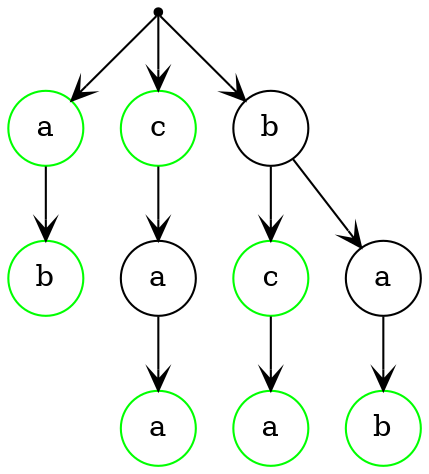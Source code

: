 digraph Trie {
    node [shape=circle];
    edge [arrowhead=vee];

    root [label="", shape=point];
    a2 [label = "a",color = green];
    a3 [label = "a",color = green];
    a4 [label = "a"];
    a5 [label = "a",color = green];
    b2 [label = "b",color = green];
    b3 [label = "b",color = green];
    c [label = "c",color = green];
    c2 [label = "c",color = green];
    root -> a2 -> b2;
    root -> b -> a -> b3;
    b -> c -> a3;
    root -> c2 -> a4 ->a5;
}